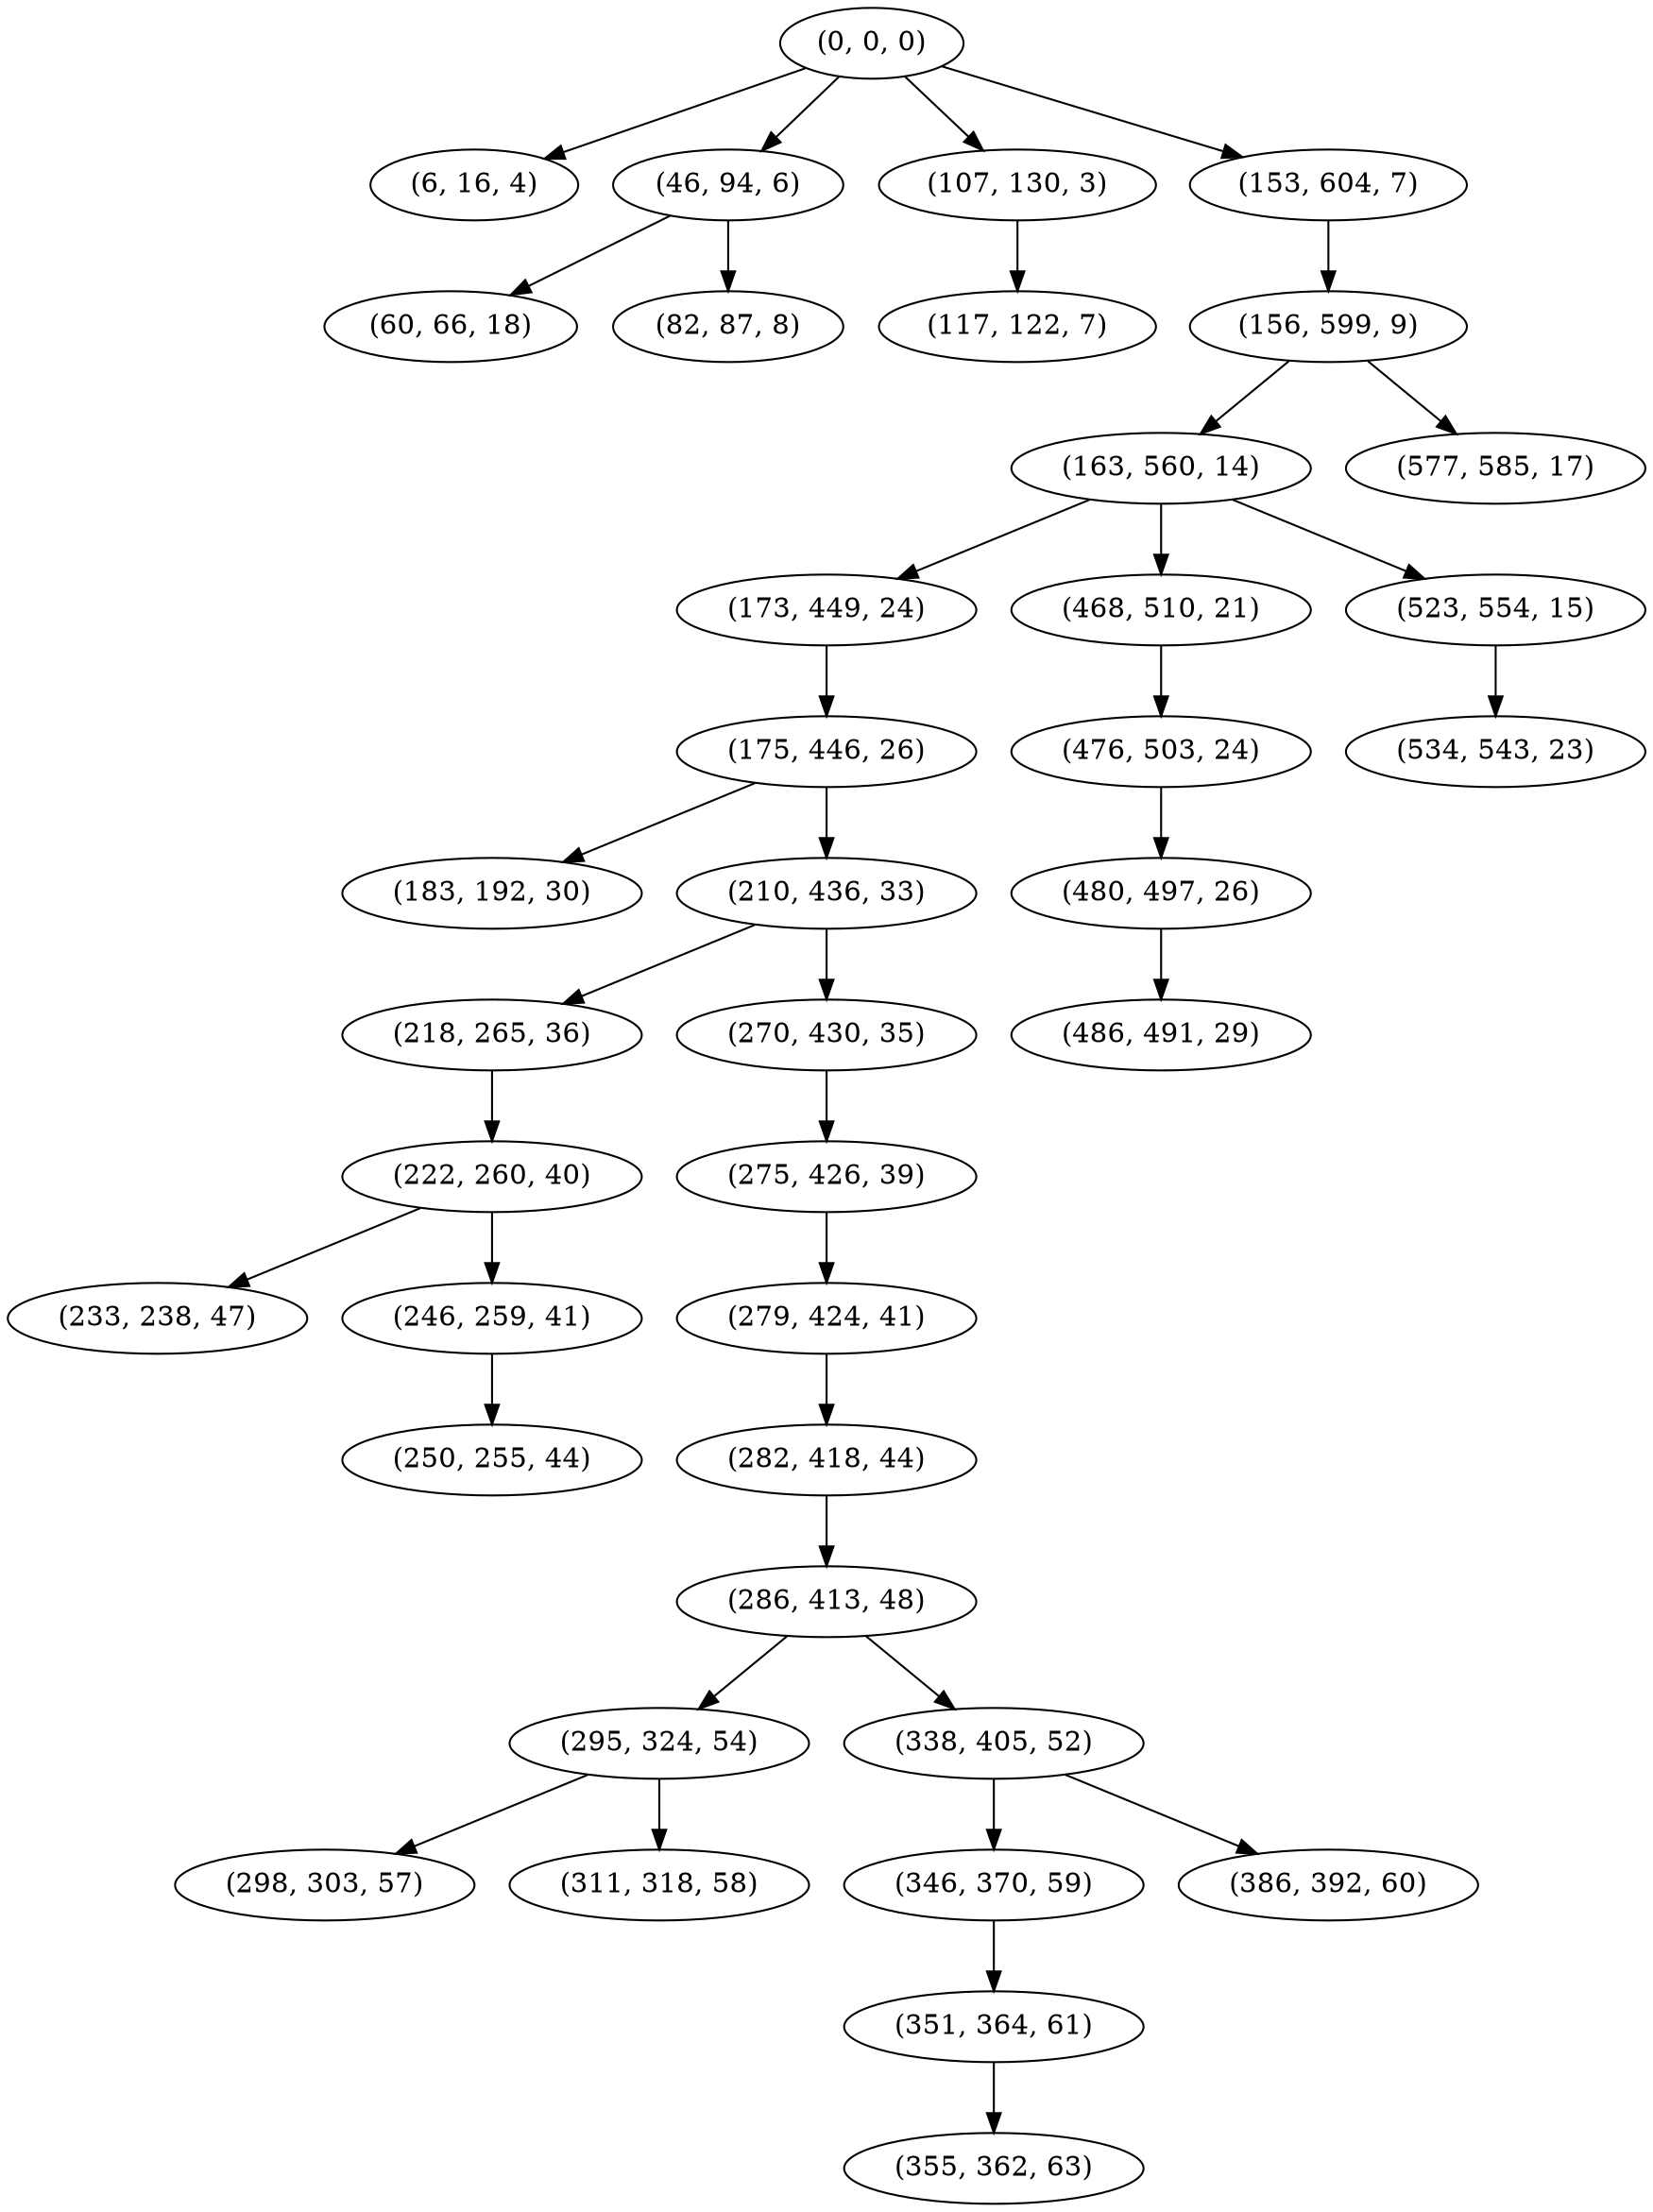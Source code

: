 digraph tree {
    "(0, 0, 0)";
    "(6, 16, 4)";
    "(46, 94, 6)";
    "(60, 66, 18)";
    "(82, 87, 8)";
    "(107, 130, 3)";
    "(117, 122, 7)";
    "(153, 604, 7)";
    "(156, 599, 9)";
    "(163, 560, 14)";
    "(173, 449, 24)";
    "(175, 446, 26)";
    "(183, 192, 30)";
    "(210, 436, 33)";
    "(218, 265, 36)";
    "(222, 260, 40)";
    "(233, 238, 47)";
    "(246, 259, 41)";
    "(250, 255, 44)";
    "(270, 430, 35)";
    "(275, 426, 39)";
    "(279, 424, 41)";
    "(282, 418, 44)";
    "(286, 413, 48)";
    "(295, 324, 54)";
    "(298, 303, 57)";
    "(311, 318, 58)";
    "(338, 405, 52)";
    "(346, 370, 59)";
    "(351, 364, 61)";
    "(355, 362, 63)";
    "(386, 392, 60)";
    "(468, 510, 21)";
    "(476, 503, 24)";
    "(480, 497, 26)";
    "(486, 491, 29)";
    "(523, 554, 15)";
    "(534, 543, 23)";
    "(577, 585, 17)";
    "(0, 0, 0)" -> "(6, 16, 4)";
    "(0, 0, 0)" -> "(46, 94, 6)";
    "(0, 0, 0)" -> "(107, 130, 3)";
    "(0, 0, 0)" -> "(153, 604, 7)";
    "(46, 94, 6)" -> "(60, 66, 18)";
    "(46, 94, 6)" -> "(82, 87, 8)";
    "(107, 130, 3)" -> "(117, 122, 7)";
    "(153, 604, 7)" -> "(156, 599, 9)";
    "(156, 599, 9)" -> "(163, 560, 14)";
    "(156, 599, 9)" -> "(577, 585, 17)";
    "(163, 560, 14)" -> "(173, 449, 24)";
    "(163, 560, 14)" -> "(468, 510, 21)";
    "(163, 560, 14)" -> "(523, 554, 15)";
    "(173, 449, 24)" -> "(175, 446, 26)";
    "(175, 446, 26)" -> "(183, 192, 30)";
    "(175, 446, 26)" -> "(210, 436, 33)";
    "(210, 436, 33)" -> "(218, 265, 36)";
    "(210, 436, 33)" -> "(270, 430, 35)";
    "(218, 265, 36)" -> "(222, 260, 40)";
    "(222, 260, 40)" -> "(233, 238, 47)";
    "(222, 260, 40)" -> "(246, 259, 41)";
    "(246, 259, 41)" -> "(250, 255, 44)";
    "(270, 430, 35)" -> "(275, 426, 39)";
    "(275, 426, 39)" -> "(279, 424, 41)";
    "(279, 424, 41)" -> "(282, 418, 44)";
    "(282, 418, 44)" -> "(286, 413, 48)";
    "(286, 413, 48)" -> "(295, 324, 54)";
    "(286, 413, 48)" -> "(338, 405, 52)";
    "(295, 324, 54)" -> "(298, 303, 57)";
    "(295, 324, 54)" -> "(311, 318, 58)";
    "(338, 405, 52)" -> "(346, 370, 59)";
    "(338, 405, 52)" -> "(386, 392, 60)";
    "(346, 370, 59)" -> "(351, 364, 61)";
    "(351, 364, 61)" -> "(355, 362, 63)";
    "(468, 510, 21)" -> "(476, 503, 24)";
    "(476, 503, 24)" -> "(480, 497, 26)";
    "(480, 497, 26)" -> "(486, 491, 29)";
    "(523, 554, 15)" -> "(534, 543, 23)";
}
